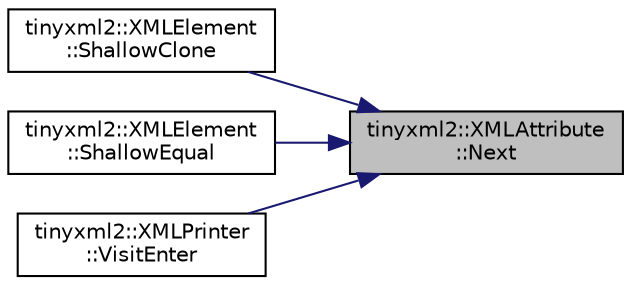 digraph "tinyxml2::XMLAttribute::Next"
{
 // LATEX_PDF_SIZE
  edge [fontname="Helvetica",fontsize="10",labelfontname="Helvetica",labelfontsize="10"];
  node [fontname="Helvetica",fontsize="10",shape=record];
  rankdir="RL";
  Node1 [label="tinyxml2::XMLAttribute\l::Next",height=0.2,width=0.4,color="black", fillcolor="grey75", style="filled", fontcolor="black",tooltip="The next attribute in the list."];
  Node1 -> Node2 [dir="back",color="midnightblue",fontsize="10",style="solid",fontname="Helvetica"];
  Node2 [label="tinyxml2::XMLElement\l::ShallowClone",height=0.2,width=0.4,color="black", fillcolor="white", style="filled",URL="$classtinyxml2_1_1XMLElement.html#aafa2807a45b28fe096b29d76e6a13b7c",tooltip=" "];
  Node1 -> Node3 [dir="back",color="midnightblue",fontsize="10",style="solid",fontname="Helvetica"];
  Node3 [label="tinyxml2::XMLElement\l::ShallowEqual",height=0.2,width=0.4,color="black", fillcolor="white", style="filled",URL="$classtinyxml2_1_1XMLElement.html#a61ffd7bf918a9db4aa6203d855ac5ec2",tooltip=" "];
  Node1 -> Node4 [dir="back",color="midnightblue",fontsize="10",style="solid",fontname="Helvetica"];
  Node4 [label="tinyxml2::XMLPrinter\l::VisitEnter",height=0.2,width=0.4,color="black", fillcolor="white", style="filled",URL="$classtinyxml2_1_1XMLPrinter.html#a169b2509d8eabb70811b2bb8cfd1f5d1",tooltip="Visit an element."];
}
